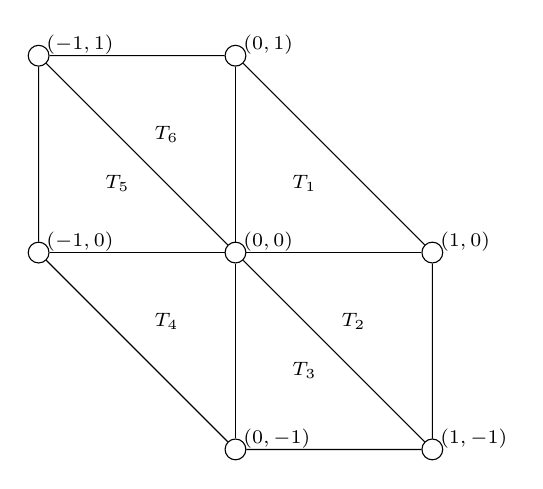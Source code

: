 \begin{tikzpicture}[scale=2.5]
    \scriptsize

    % Place the nodes
    \node[circle,draw=black,label={[anchor=west]$(0,0)$}] (00)  at (0,0)  {};
    \node[circle,draw=black,label={[anchor=west]$(0,1)$}] (01)  at (0,1) {};
    \node[circle,draw=black,label={[anchor=west]$(1,0)$}] (10)  at (1,0)  {};
    \node[circle,draw=black,label={[anchor=west]$(-1,0)$}] (-10) at (-1,0) {};
    \node[circle,draw=black,label={[anchor=west]$(0,-1)$}] (0-1) at (0,-1) {};
    \node[circle,draw=black,label={[anchor=west]$(-1,1)$}] (-11) at (-1,1) {};
    \node[circle,draw=black,label={[anchor=west]$(1,-1)$}] (1-1) at (1,-1) {};

    % Draw the lines
    \draw (00) -- (01);
    \draw (00) -- (10);
    \draw (01) -- (10);
    \draw (00) -- (-10);
    \draw (00) -- (0-1);
    \draw (-11) -- (01);
    \draw (-11) -- (00);
    \draw (-11) -- (-10);
    \draw (-10) -- (0-1);
    \draw (0-1) -- (1-1);
    \draw (1-1) -- (10);
    \draw (00) -- (1-1);

    % Finally the T's
    \node (T1) at (0.35,0.35) {$T_1$};
    \node (T2) at (0.6, -0.35) {$T_2$};
    \node (T3) at (0.35, -0.6) {$T_3$};
    \node (T4) at (-0.35,-0.35) {$T_4$};
    \node (T5) at (-0.6, 0.35) {$T_5$};
    \node (T6) at (-0.35, 0.6) {$T_6$};

\end{tikzpicture}

